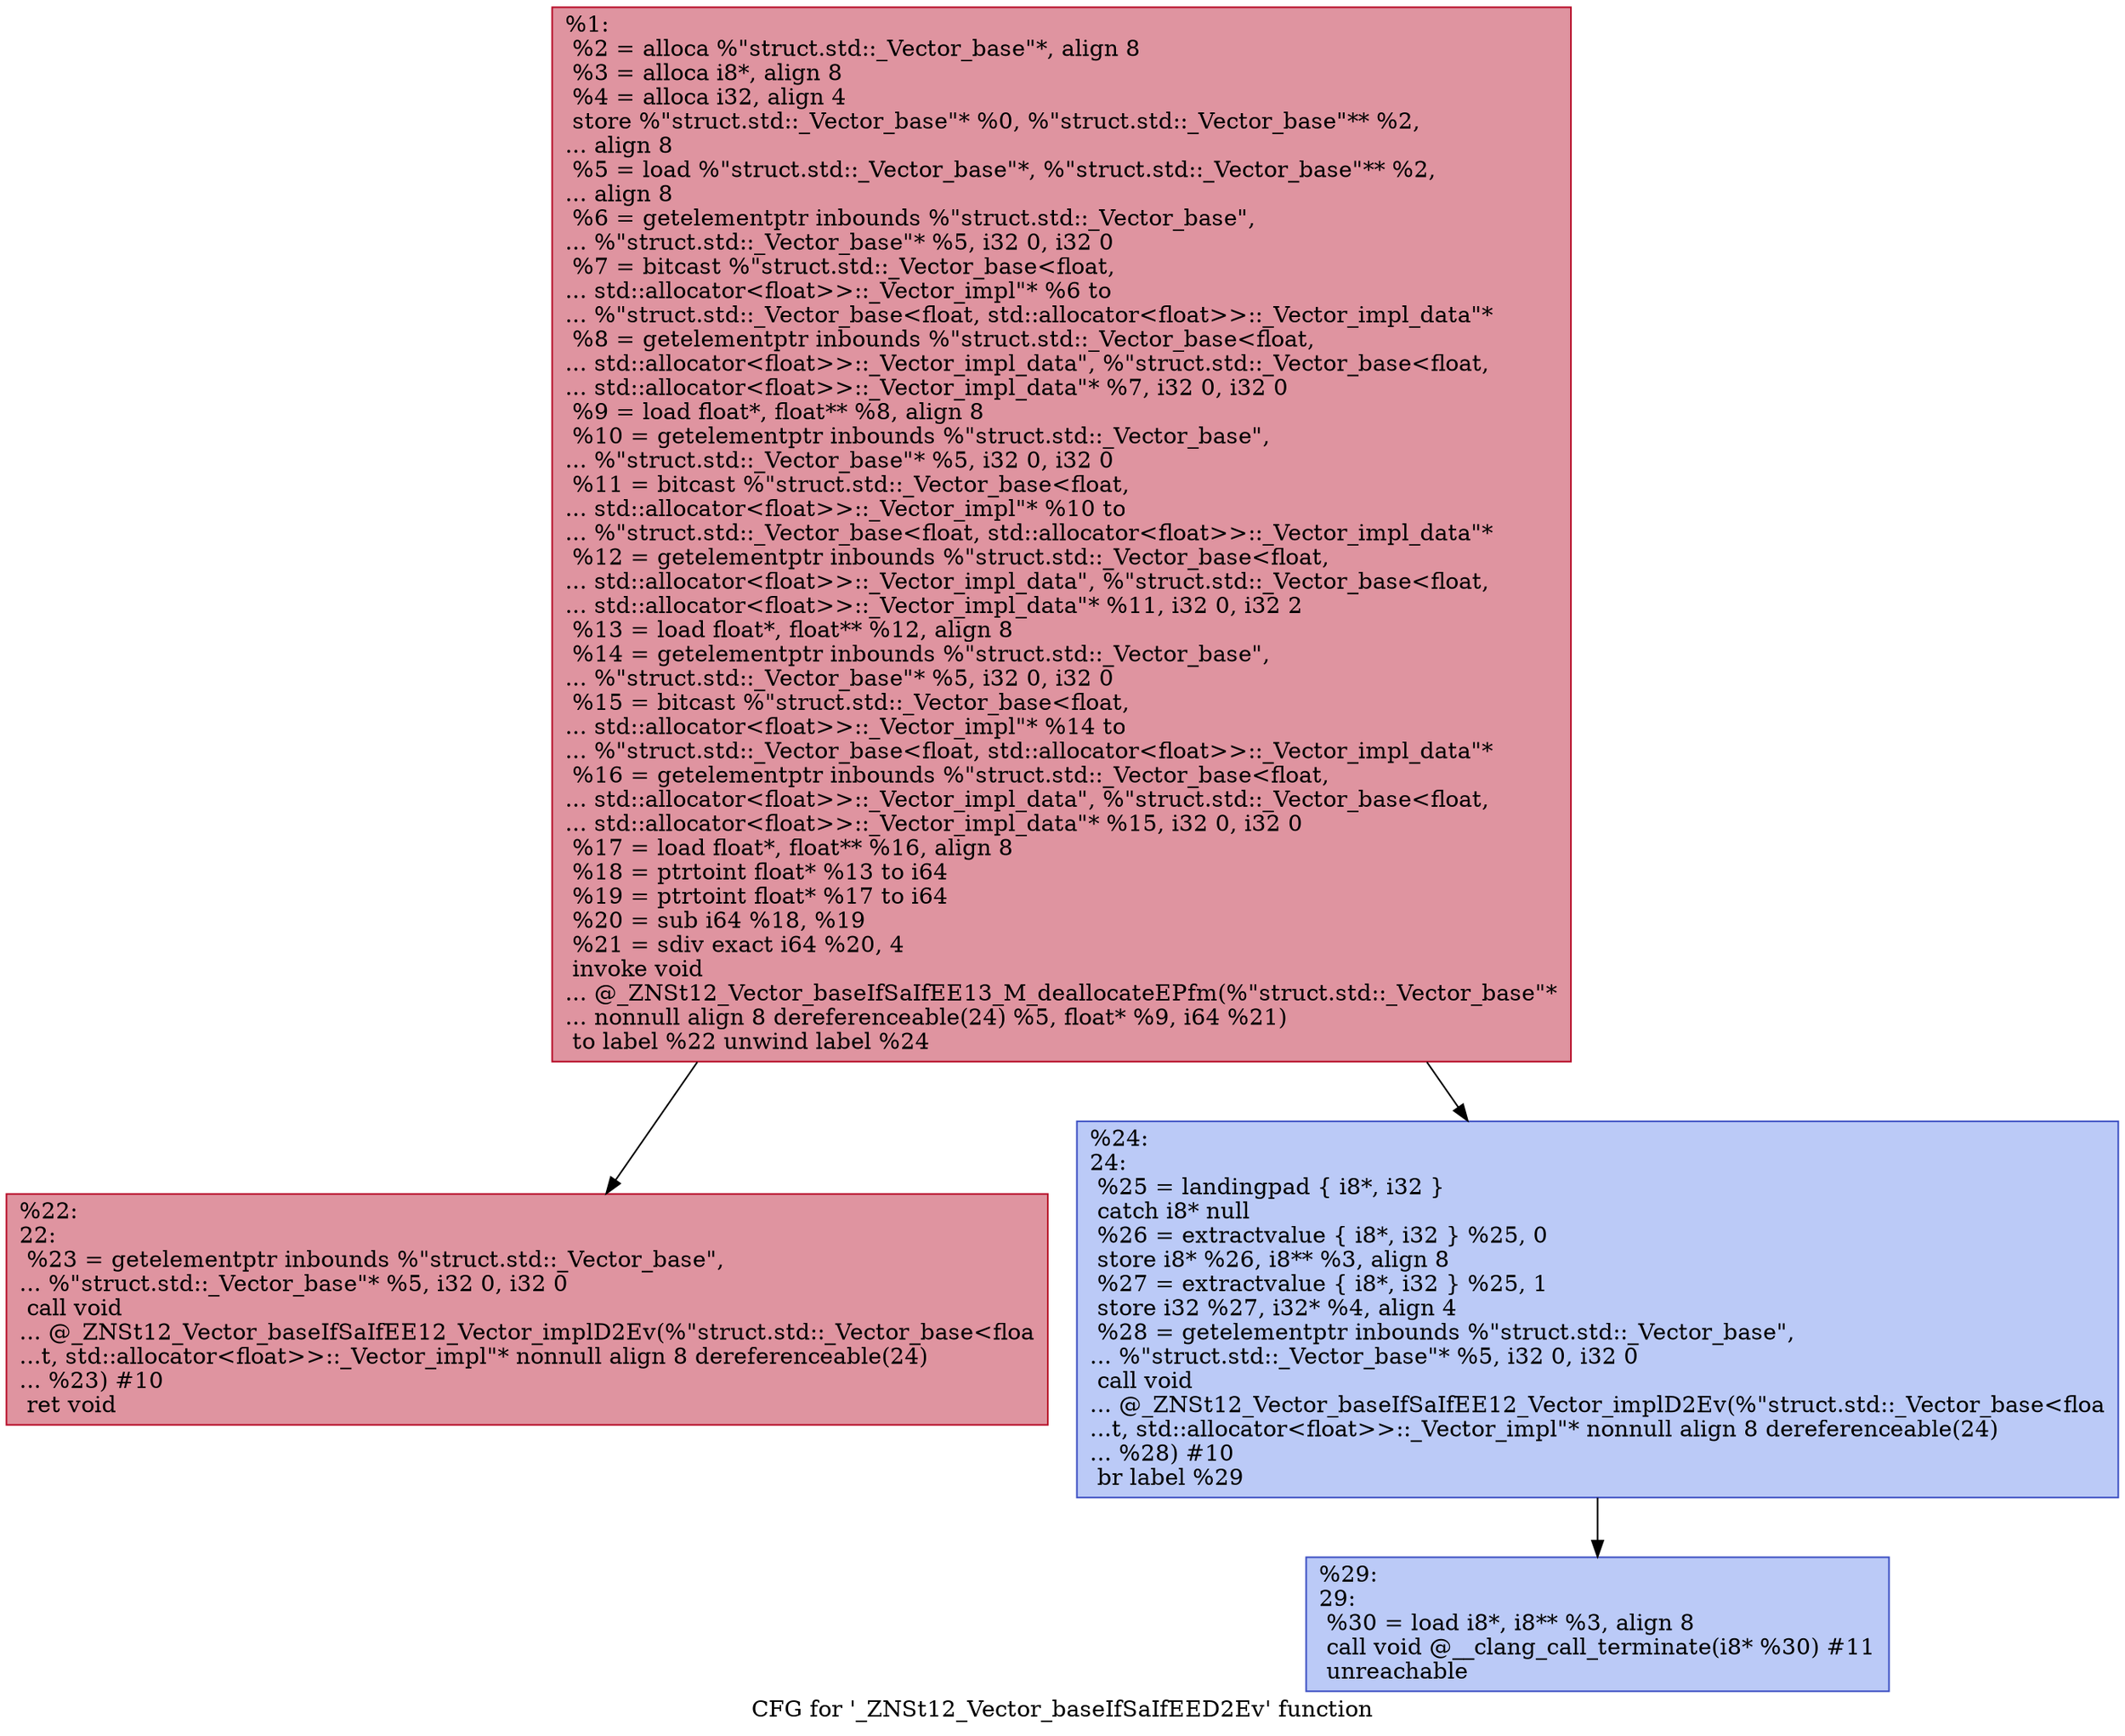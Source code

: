 digraph "CFG for '_ZNSt12_Vector_baseIfSaIfEED2Ev' function" {
	label="CFG for '_ZNSt12_Vector_baseIfSaIfEED2Ev' function";

	Node0x5593546f8a30 [shape=record,color="#b70d28ff", style=filled, fillcolor="#b70d2870",label="{%1:\l  %2 = alloca %\"struct.std::_Vector_base\"*, align 8\l  %3 = alloca i8*, align 8\l  %4 = alloca i32, align 4\l  store %\"struct.std::_Vector_base\"* %0, %\"struct.std::_Vector_base\"** %2,\l... align 8\l  %5 = load %\"struct.std::_Vector_base\"*, %\"struct.std::_Vector_base\"** %2,\l... align 8\l  %6 = getelementptr inbounds %\"struct.std::_Vector_base\",\l... %\"struct.std::_Vector_base\"* %5, i32 0, i32 0\l  %7 = bitcast %\"struct.std::_Vector_base\<float,\l... std::allocator\<float\>\>::_Vector_impl\"* %6 to\l... %\"struct.std::_Vector_base\<float, std::allocator\<float\>\>::_Vector_impl_data\"*\l  %8 = getelementptr inbounds %\"struct.std::_Vector_base\<float,\l... std::allocator\<float\>\>::_Vector_impl_data\", %\"struct.std::_Vector_base\<float,\l... std::allocator\<float\>\>::_Vector_impl_data\"* %7, i32 0, i32 0\l  %9 = load float*, float** %8, align 8\l  %10 = getelementptr inbounds %\"struct.std::_Vector_base\",\l... %\"struct.std::_Vector_base\"* %5, i32 0, i32 0\l  %11 = bitcast %\"struct.std::_Vector_base\<float,\l... std::allocator\<float\>\>::_Vector_impl\"* %10 to\l... %\"struct.std::_Vector_base\<float, std::allocator\<float\>\>::_Vector_impl_data\"*\l  %12 = getelementptr inbounds %\"struct.std::_Vector_base\<float,\l... std::allocator\<float\>\>::_Vector_impl_data\", %\"struct.std::_Vector_base\<float,\l... std::allocator\<float\>\>::_Vector_impl_data\"* %11, i32 0, i32 2\l  %13 = load float*, float** %12, align 8\l  %14 = getelementptr inbounds %\"struct.std::_Vector_base\",\l... %\"struct.std::_Vector_base\"* %5, i32 0, i32 0\l  %15 = bitcast %\"struct.std::_Vector_base\<float,\l... std::allocator\<float\>\>::_Vector_impl\"* %14 to\l... %\"struct.std::_Vector_base\<float, std::allocator\<float\>\>::_Vector_impl_data\"*\l  %16 = getelementptr inbounds %\"struct.std::_Vector_base\<float,\l... std::allocator\<float\>\>::_Vector_impl_data\", %\"struct.std::_Vector_base\<float,\l... std::allocator\<float\>\>::_Vector_impl_data\"* %15, i32 0, i32 0\l  %17 = load float*, float** %16, align 8\l  %18 = ptrtoint float* %13 to i64\l  %19 = ptrtoint float* %17 to i64\l  %20 = sub i64 %18, %19\l  %21 = sdiv exact i64 %20, 4\l  invoke void\l... @_ZNSt12_Vector_baseIfSaIfEE13_M_deallocateEPfm(%\"struct.std::_Vector_base\"*\l... nonnull align 8 dereferenceable(24) %5, float* %9, i64 %21)\l          to label %22 unwind label %24\l}"];
	Node0x5593546f8a30 -> Node0x5593546f8bd0;
	Node0x5593546f8a30 -> Node0x5593546f95b0;
	Node0x5593546f8bd0 [shape=record,color="#b70d28ff", style=filled, fillcolor="#b70d2870",label="{%22:\l22:                                               \l  %23 = getelementptr inbounds %\"struct.std::_Vector_base\",\l... %\"struct.std::_Vector_base\"* %5, i32 0, i32 0\l  call void\l... @_ZNSt12_Vector_baseIfSaIfEE12_Vector_implD2Ev(%\"struct.std::_Vector_base\<floa\l...t, std::allocator\<float\>\>::_Vector_impl\"* nonnull align 8 dereferenceable(24)\l... %23) #10\l  ret void\l}"];
	Node0x5593546f95b0 [shape=record,color="#3d50c3ff", style=filled, fillcolor="#6687ed70",label="{%24:\l24:                                               \l  %25 = landingpad \{ i8*, i32 \}\l          catch i8* null\l  %26 = extractvalue \{ i8*, i32 \} %25, 0\l  store i8* %26, i8** %3, align 8\l  %27 = extractvalue \{ i8*, i32 \} %25, 1\l  store i32 %27, i32* %4, align 4\l  %28 = getelementptr inbounds %\"struct.std::_Vector_base\",\l... %\"struct.std::_Vector_base\"* %5, i32 0, i32 0\l  call void\l... @_ZNSt12_Vector_baseIfSaIfEE12_Vector_implD2Ev(%\"struct.std::_Vector_base\<floa\l...t, std::allocator\<float\>\>::_Vector_impl\"* nonnull align 8 dereferenceable(24)\l... %28) #10\l  br label %29\l}"];
	Node0x5593546f95b0 -> Node0x5593546f9fc0;
	Node0x5593546f9fc0 [shape=record,color="#3d50c3ff", style=filled, fillcolor="#6687ed70",label="{%29:\l29:                                               \l  %30 = load i8*, i8** %3, align 8\l  call void @__clang_call_terminate(i8* %30) #11\l  unreachable\l}"];
}
